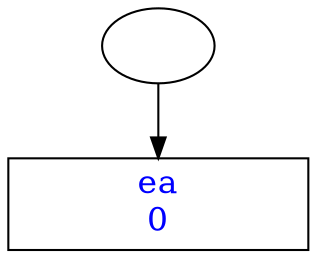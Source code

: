 digraph G {
N [label=""];
N0 [label="ea
0", fontcolor=blue, fontsize=16, width=2, shape=box];
N -> N0;
}